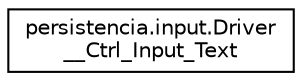 digraph "Graphical Class Hierarchy"
{
  edge [fontname="Helvetica",fontsize="10",labelfontname="Helvetica",labelfontsize="10"];
  node [fontname="Helvetica",fontsize="10",shape=record];
  rankdir="LR";
  Node0 [label="persistencia.input.Driver\l__Ctrl_Input_Text",height=0.2,width=0.4,color="black", fillcolor="white", style="filled",URL="$classpersistencia_1_1input_1_1Driver____Ctrl__Input__Text.html",tooltip="Driver de Ctrl_Input_Text. "];
}
